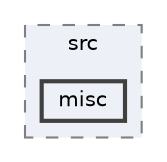 digraph "nuli-avionics-flight-software/platformio_nuli_avionics_flight_software/include/Eigen/src/misc"
{
 // LATEX_PDF_SIZE
  bgcolor="transparent";
  edge [fontname=Helvetica,fontsize=10,labelfontname=Helvetica,labelfontsize=10];
  node [fontname=Helvetica,fontsize=10,shape=box,height=0.2,width=0.4];
  compound=true
  subgraph clusterdir_0c47b8ddbc9bef45fb4b46690246c297 {
    graph [ bgcolor="#edf0f7", pencolor="grey50", label="src", fontname=Helvetica,fontsize=10 style="filled,dashed", URL="dir_0c47b8ddbc9bef45fb4b46690246c297.html",tooltip=""]
  dir_a6c566013edf8635f19630f3509aa244 [label="misc", fillcolor="#edf0f7", color="grey25", style="filled,bold", URL="dir_a6c566013edf8635f19630f3509aa244.html",tooltip=""];
  }
}
